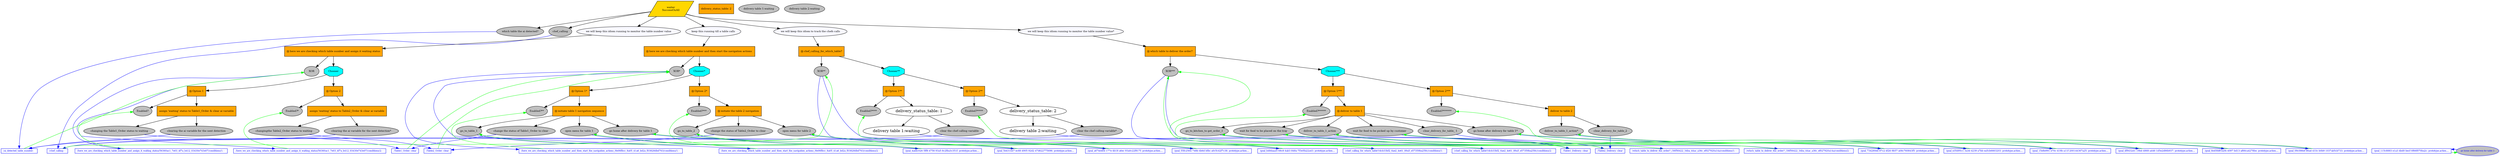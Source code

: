 digraph pastafarianism {
ordering=out;
graph [fontname="times-roman"];
node [fontname="times-roman"];
edge [fontname="times-roman"];
waiter [fillcolor=gold, fontcolor=black, fontsize=9, label="waiter\nSuccessOnAll", shape=parallelogram, style=filled];
"which table the ai detected?" [fillcolor=gray, fontcolor=black, fontsize=9, label="which table the ai detected?", shape=ellipse, style=filled];
waiter -> "which table the ai detected?";
chef_calling [fillcolor=gray, fontcolor=black, fontsize=9, label=chef_calling, shape=ellipse, style=filled];
waiter -> chef_calling;
"we will keep this idiom running to monitor the table number value" [fillcolor=ghostwhite, fontcolor=black, fontsize=9, label="we will keep this idiom running to monitor the table number value", shape=ellipse, style=filled];
waiter -> "we will keep this idiom running to monitor the table number value";
"here we are checking which table number and assign it waiting status" [fillcolor=orange, fontcolor=black, fontsize=9, label="Ⓜ here we are checking which table number and assign it waiting status", shape=box, style=filled];
"we will keep this idiom running to monitor the table number value" -> "here we are checking which table number and assign it waiting status";
XOR [fillcolor=gray, fontcolor=black, fontsize=9, label=XOR, shape=ellipse, style=filled];
"here we are checking which table number and assign it waiting status" -> XOR;
Chooser [fillcolor=cyan, fontcolor=black, fontsize=9, label=Chooser, shape=octagon, style=filled];
"here we are checking which table number and assign it waiting status" -> Chooser;
"Option 1" [fillcolor=orange, fontcolor=black, fontsize=9, label="Ⓜ Option 1", shape=box, style=filled];
Chooser -> "Option 1";
"Enabled?" [fillcolor=gray, fontcolor=black, fontsize=9, label="Enabled?", shape=ellipse, style=filled];
"Option 1" -> "Enabled?";
"assign 'waiting' status to Table1_Order & clear ai variable" [fillcolor=orange, fontcolor=black, fontsize=9, label="assign 'waiting' status to Table1_Order & clear ai variable", shape=box, style=filled];
"Option 1" -> "assign 'waiting' status to Table1_Order & clear ai variable";
"changing the Table1_Order status to waiting" [fillcolor=gray, fontcolor=black, fontsize=9, label="changing the Table1_Order status to waiting", shape=ellipse, style=filled];
"assign 'waiting' status to Table1_Order & clear ai variable" -> "changing the Table1_Order status to waiting";
"clearing the ai variable for the next detection" [fillcolor=gray, fontcolor=black, fontsize=9, label="clearing the ai variable for the next detection", shape=ellipse, style=filled];
"assign 'waiting' status to Table1_Order & clear ai variable" -> "clearing the ai variable for the next detection";
"Option 2" [fillcolor=orange, fontcolor=black, fontsize=9, label="Ⓜ Option 2", shape=box, style=filled];
Chooser -> "Option 2";
"Enabled?*" [fillcolor=gray, fontcolor=black, fontsize=9, label="Enabled?*", shape=ellipse, style=filled];
"Option 2" -> "Enabled?*";
"assign 'waiting' status to Table2_Order & clear ai variable" [fillcolor=orange, fontcolor=black, fontsize=9, label="assign 'waiting' status to Table2_Order & clear ai variable", shape=box, style=filled];
"Option 2" -> "assign 'waiting' status to Table2_Order & clear ai variable";
"changingthe Table2_Order status to waiting" [fillcolor=gray, fontcolor=black, fontsize=9, label="changingthe Table2_Order status to waiting", shape=ellipse, style=filled];
"assign 'waiting' status to Table2_Order & clear ai variable" -> "changingthe Table2_Order status to waiting";
"clearing the ai variable for the next detection*" [fillcolor=gray, fontcolor=black, fontsize=9, label="clearing the ai variable for the next detection*", shape=ellipse, style=filled];
"assign 'waiting' status to Table2_Order & clear ai variable" -> "clearing the ai variable for the next detection*";
"keep this running till a table calls" [fillcolor=ghostwhite, fontcolor=black, fontsize=9, label="keep this running till a table calls", shape=ellipse, style=filled];
waiter -> "keep this running till a table calls";
"here we are checking which table number and then start the navigation actions " [fillcolor=orange, fontcolor=black, fontsize=9, label="Ⓜ here we are checking which table number and then start the navigation actions ", shape=box, style=filled];
"keep this running till a table calls" -> "here we are checking which table number and then start the navigation actions ";
"XOR*" [fillcolor=gray, fontcolor=black, fontsize=9, label="XOR*", shape=ellipse, style=filled];
"here we are checking which table number and then start the navigation actions " -> "XOR*";
"Chooser*" [fillcolor=cyan, fontcolor=black, fontsize=9, label="Chooser*", shape=octagon, style=filled];
"here we are checking which table number and then start the navigation actions " -> "Chooser*";
"Option 1*" [fillcolor=orange, fontcolor=black, fontsize=9, label="Ⓜ Option 1*", shape=box, style=filled];
"Chooser*" -> "Option 1*";
"Enabled?**" [fillcolor=gray, fontcolor=black, fontsize=9, label="Enabled?**", shape=ellipse, style=filled];
"Option 1*" -> "Enabled?**";
"initiate table 1 navigation sequence" [fillcolor=orange, fontcolor=black, fontsize=9, label="Ⓜ initiate table 1 navigation sequence", shape=box, style=filled];
"Option 1*" -> "initiate table 1 navigation sequence";
go_to_table_1 [fillcolor=gray, fontcolor=black, fontsize=9, label=go_to_table_1, shape=ellipse, style=filled];
"initiate table 1 navigation sequence" -> go_to_table_1;
"change the status of Table1_Order to clear" [fillcolor=gray, fontcolor=black, fontsize=9, label="change the status of Table1_Order to clear", shape=ellipse, style=filled];
"initiate table 1 navigation sequence" -> "change the status of Table1_Order to clear";
"open menu for table 1" [fillcolor=gray, fontcolor=black, fontsize=9, label="open menu for table 1", shape=ellipse, style=filled];
"initiate table 1 navigation sequence" -> "open menu for table 1";
"go home after delivery for table 1" [fillcolor=gray, fontcolor=black, fontsize=9, label="go home after delivery for table 1", shape=ellipse, style=filled];
"initiate table 1 navigation sequence" -> "go home after delivery for table 1";
"Option 2*" [fillcolor=orange, fontcolor=black, fontsize=9, label="Ⓜ Option 2*", shape=box, style=filled];
"Chooser*" -> "Option 2*";
"Enabled?***" [fillcolor=gray, fontcolor=black, fontsize=9, label="Enabled?***", shape=ellipse, style=filled];
"Option 2*" -> "Enabled?***";
"initiate the table 2 navigation" [fillcolor=orange, fontcolor=black, fontsize=9, label="Ⓜ initiate the table 2 navigation", shape=box, style=filled];
"Option 2*" -> "initiate the table 2 navigation";
go_to_table_2 [fillcolor=gray, fontcolor=black, fontsize=9, label=go_to_table_2, shape=ellipse, style=filled];
"initiate the table 2 navigation" -> go_to_table_2;
"change the status of Table2_Order to clear" [fillcolor=gray, fontcolor=black, fontsize=9, label="change the status of Table2_Order to clear", shape=ellipse, style=filled];
"initiate the table 2 navigation" -> "change the status of Table2_Order to clear";
"open menu for table 2" [fillcolor=gray, fontcolor=black, fontsize=9, label="open menu for table 2", shape=ellipse, style=filled];
"initiate the table 2 navigation" -> "open menu for table 2";
"we will keep this idiom to track the chefs calls" [fillcolor=ghostwhite, fontcolor=black, fontsize=9, label="we will keep this idiom to track the chefs calls", shape=ellipse, style=filled];
waiter -> "we will keep this idiom to track the chefs calls";
"chef_calling_for_which_table?" [fillcolor=orange, fontcolor=black, fontsize=9, label="Ⓜ chef_calling_for_which_table?", shape=box, style=filled];
"we will keep this idiom to track the chefs calls" -> "chef_calling_for_which_table?";
"XOR**" [fillcolor=gray, fontcolor=black, fontsize=9, label="XOR**", shape=ellipse, style=filled];
"chef_calling_for_which_table?" -> "XOR**";
"Chooser**" [fillcolor=cyan, fontcolor=black, fontsize=9, label="Chooser**", shape=octagon, style=filled];
"chef_calling_for_which_table?" -> "Chooser**";
"Option 1**" [fillcolor=orange, fontcolor=black, fontsize=9, label="Ⓜ Option 1**", shape=box, style=filled];
"Chooser**" -> "Option 1**";
"Enabled?****" [fillcolor=gray, fontcolor=black, fontsize=9, label="Enabled?****", shape=ellipse, style=filled];
"Option 1**" -> "Enabled?****";
delivery_status_table [fillcolor=orange, fontcolor=black, fontsize=9, label="delivery_status_table: 1", shape=box, style=filled];
"Option 1**" -> "delivery_status_table: 1";
"delivery table 1" [fillcolor=gray, fontcolor=black, fontsize=9, label="delivery table 1:waiting", shape=ellipse, style=filled];
"delivery_status_table: 1" -> "delivery table 1:waiting";
"clear the chef calling variable" [fillcolor=gray, fontcolor=black, fontsize=9, label="clear the chef calling variable", shape=ellipse, style=filled];
"delivery_status_table: 1" -> "clear the chef calling variable";
"Option 2**" [fillcolor=orange, fontcolor=black, fontsize=9, label="Ⓜ Option 2**", shape=box, style=filled];
"Chooser**" -> "Option 2**";
"Enabled?*****" [fillcolor=gray, fontcolor=black, fontsize=9, label="Enabled?*****", shape=ellipse, style=filled];
"Option 2**" -> "Enabled?*****";
delivery_status_table [fillcolor=orange, fontcolor=black, fontsize=9, label="delivery_status_table: 2", shape=box, style=filled];
"Option 2**" -> "delivery_status_table: 2";
"delivery table 2" [fillcolor=gray, fontcolor=black, fontsize=9, label="delivery table 2:waiting", shape=ellipse, style=filled];
"delivery_status_table: 2" -> "delivery table 2:waiting";
"clear the chef calling variable*" [fillcolor=gray, fontcolor=black, fontsize=9, label="clear the chef calling variable*", shape=ellipse, style=filled];
"delivery_status_table: 2" -> "clear the chef calling variable*";
"we will keep this idiom running to monitor the table number value*" [fillcolor=ghostwhite, fontcolor=black, fontsize=9, label="we will keep this idiom running to monitor the table number value*", shape=ellipse, style=filled];
waiter -> "we will keep this idiom running to monitor the table number value*";
"which table to deliver the order? " [fillcolor=orange, fontcolor=black, fontsize=9, label="Ⓜ which table to deliver the order? ", shape=box, style=filled];
"we will keep this idiom running to monitor the table number value*" -> "which table to deliver the order? ";
"XOR***" [fillcolor=gray, fontcolor=black, fontsize=9, label="XOR***", shape=ellipse, style=filled];
"which table to deliver the order? " -> "XOR***";
"Chooser***" [fillcolor=cyan, fontcolor=black, fontsize=9, label="Chooser***", shape=octagon, style=filled];
"which table to deliver the order? " -> "Chooser***";
"Option 1***" [fillcolor=orange, fontcolor=black, fontsize=9, label="Ⓜ Option 1***", shape=box, style=filled];
"Chooser***" -> "Option 1***";
"Enabled?******" [fillcolor=gray, fontcolor=black, fontsize=9, label="Enabled?******", shape=ellipse, style=filled];
"Option 1***" -> "Enabled?******";
"deliver to table 1" [fillcolor=orange, fontcolor=black, fontsize=9, label="Ⓜ deliver to table 1", shape=box, style=filled];
"Option 1***" -> "deliver to table 1";
"go_to_kitchen_to get_order_1" [fillcolor=gray, fontcolor=black, fontsize=9, label="go_to_kitchen_to get_order_1", shape=ellipse, style=filled];
"deliver to table 1" -> "go_to_kitchen_to get_order_1";
"wait for food to be placed on the tray" [fillcolor=gray, fontcolor=black, fontsize=9, label="wait for food to be placed on the tray", shape=ellipse, style=filled];
"deliver to table 1" -> "wait for food to be placed on the tray";
deliver_to_table_1_action [fillcolor=gray, fontcolor=black, fontsize=9, label=deliver_to_table_1_action, shape=ellipse, style=filled];
"deliver to table 1" -> deliver_to_table_1_action;
"wait for food to be picked up by customer" [fillcolor=gray, fontcolor=black, fontsize=9, label="wait for food to be picked up by customer", shape=ellipse, style=filled];
"deliver to table 1" -> "wait for food to be picked up by customer";
"clear_delivery_for_table_ 1" [fillcolor=gray, fontcolor=black, fontsize=9, label="clear_delivery_for_table_ 1", shape=ellipse, style=filled];
"deliver to table 1" -> "clear_delivery_for_table_ 1";
"go home after delivery for table 1*" [fillcolor=gray, fontcolor=black, fontsize=9, label="go home after delivery for table 1*", shape=ellipse, style=filled];
"deliver to table 1" -> "go home after delivery for table 1*";
"Option 2***" [fillcolor=orange, fontcolor=black, fontsize=9, label="Ⓜ Option 2***", shape=box, style=filled];
"Chooser***" -> "Option 2***";
"Enabled?*******" [fillcolor=gray, fontcolor=black, fontsize=9, label="Enabled?*******", shape=ellipse, style=filled];
"Option 2***" -> "Enabled?*******";
"deliver to table 2" [fillcolor=orange, fontcolor=black, fontsize=9, label="deliver to table 2", shape=box, style=filled];
"Option 2***" -> "deliver to table 2";
"deliver_to_table_1_action*" [fillcolor=gray, fontcolor=black, fontsize=9, label="deliver_to_table_1_action*", shape=ellipse, style=filled];
"deliver to table 2" -> "deliver_to_table_1_action*";
clear_delivery_for_table_2 [fillcolor=gray, fontcolor=black, fontsize=9, label=clear_delivery_for_table_2, shape=ellipse, style=filled];
"deliver to table 2" -> clear_delivery_for_table_2;
"/goal_115c8883-e1a3-4bd0-becf-0f66f070ba2c" -> "go home after delivery for table 2"  [color=green, constraint=False, weight=0];
"go home after delivery for table 2" -> "/goal_115c8883-e1a3-4bd0-becf-0f66f070ba2c"  [color=blue, constraint=False, weight=0];
"/Table2_Delivery" -> "XOR***"  [color=green, constraint=False, weight=0];
clear_delivery_for_table_2 -> "/Table2_Delivery"  [color=blue, constraint=False, weight=0];
"delivery table 2:waiting" -> "/Table2_Delivery"  [color=blue, constraint=False, weight=0];
"/goal_a674e484-177e-4b18-a6ec-93a0c22f817f" -> "go home after delivery for table 1"  [color=green, constraint=False, weight=0];
"go home after delivery for table 1" -> "/goal_a674e484-177e-4b18-a6ec-93a0c22f817f"  [color=blue, constraint=False, weight=0];
"/chef_calling_for_which_table?/dcb33bf2_6ae2_4e61_89a5_e57359ba258c/conditions/1" -> "Enabled?****"  [color=green, constraint=False, weight=0];
"XOR**" -> "/chef_calling_for_which_table?/dcb33bf2_6ae2_4e61_89a5_e57359ba258c/conditions/1"  [color=blue, constraint=False, weight=0];
"/which_table_to_deliver_the_order?_/36f56422_34ba_44ac_a36c_ef027920a14a/conditions/1" -> "Enabled?******"  [color=green, constraint=False, weight=0];
"XOR***" -> "/which_table_to_deliver_the_order?_/36f56422_34ba_44ac_a36c_ef027920a14a/conditions/1"  [color=blue, constraint=False, weight=0];
"/goal_df9432d1-19bd-4868-a446-1d5e2d86b937" -> "wait for food to be picked up by customer"  [color=green, constraint=False, weight=0];
"wait for food to be picked up by customer" -> "/goal_df9432d1-19bd-4868-a446-1d5e2d86b937"  [color=blue, constraint=False, weight=0];
"/goal_5e431447-ec68-4905-92d2-47d622775696" -> "open menu for table 1"  [color=green, constraint=False, weight=0];
"open menu for table 1" -> "/goal_5e431447-ec68-4905-92d2-47d622775696"  [color=blue, constraint=False, weight=0];
"/goal_15e8e991-e70c-419b-a11f-200144367a25" -> deliver_to_table_1_action  [color=green, constraint=False, weight=0];
deliver_to_table_1_action -> "/goal_15e8e991-e70c-419b-a11f-200144367a25"  [color=blue, constraint=False, weight=0];
"/ai_detected_table_number" -> XOR  [color=green, constraint=False, weight=0];
"which table the ai detected?" -> "/ai_detected_table_number"  [color=blue, constraint=False, weight=0];
"clearing the ai variable for the next detection*" -> "/ai_detected_table_number"  [color=blue, constraint=False, weight=0];
"clearing the ai variable for the next detection" -> "/ai_detected_table_number"  [color=blue, constraint=False, weight=0];
"/goal_734280ed-87c2-4f26-9b57-a08c760843f5" -> "go_to_kitchen_to get_order_1"  [color=green, constraint=False, weight=0];
"go_to_kitchen_to get_order_1" -> "/goal_734280ed-87c2-4f26-9b57-a08c760843f5"  [color=blue, constraint=False, weight=0];
"/goal_4aedc026-5ff8-4756-93a5-8c2fba3c351f" -> go_to_table_1  [color=green, constraint=False, weight=0];
go_to_table_1 -> "/goal_4aedc026-5ff8-4756-93a5-8c2fba3c351f"  [color=blue, constraint=False, weight=0];
"/chef_calling_for_which_table?/dcb33bf2_6ae2_4e61_89a5_e57359ba258c/conditions/2" -> "Enabled?*****"  [color=green, constraint=False, weight=0];
"XOR**" -> "/chef_calling_for_which_table?/dcb33bf2_6ae2_4e61_89a5_e57359ba258c/conditions/2"  [color=blue, constraint=False, weight=0];
"/Table1_Order" -> "XOR*"  [color=green, constraint=False, weight=0];
"changing the Table1_Order status to waiting" -> "/Table1_Order"  [color=blue, constraint=False, weight=0];
"change the status of Table1_Order to clear" -> "/Table1_Order"  [color=blue, constraint=False, weight=0];
"/here_we_are_checking_which_table_number_and_assign_it_waiting_status/56360ac1_7e03_4f7a_b412_03430e743e07/conditions/1" -> "Enabled?"  [color=green, constraint=False, weight=0];
XOR -> "/here_we_are_checking_which_table_number_and_assign_it_waiting_status/56360ac1_7e03_4f7a_b412_03430e743e07/conditions/1"  [color=blue, constraint=False, weight=0];
"/goal_e35d95c1-3a3d-4239-a7bb-ea5cb6663203" -> "wait for food to be placed on the tray"  [color=green, constraint=False, weight=0];
"wait for food to be placed on the tray" -> "/goal_e35d95c1-3a3d-4239-a7bb-ea5cb6663203"  [color=blue, constraint=False, weight=0];
"/goal_b48daa20-68c8-4ab3-848a-7f3e5fa22a43" -> "open menu for table 2"  [color=green, constraint=False, weight=0];
"open menu for table 2" -> "/goal_b48daa20-68c8-4ab3-848a-7f3e5fa22a43"  [color=blue, constraint=False, weight=0];
"/goal_09c086ef-86ad-433c-b0b9-1037ab5cb733" -> "deliver_to_table_1_action*"  [color=green, constraint=False, weight=0];
"deliver_to_table_1_action*" -> "/goal_09c086ef-86ad-433c-b0b9-1037ab5cb733"  [color=blue, constraint=False, weight=0];
"/goal_8e45fdff-b2f4-4097-bd13-af66ca4278be" -> "go home after delivery for table 1*"  [color=green, constraint=False, weight=0];
"go home after delivery for table 1*" -> "/goal_8e45fdff-b2f4-4097-bd13-af66ca4278be"  [color=blue, constraint=False, weight=0];
"/here_we_are_checking_which_table_number_and_assign_it_waiting_status/56360ac1_7e03_4f7a_b412_03430e743e07/conditions/2" -> "Enabled?*"  [color=green, constraint=False, weight=0];
XOR -> "/here_we_are_checking_which_table_number_and_assign_it_waiting_status/56360ac1_7e03_4f7a_b412_03430e743e07/conditions/2"  [color=blue, constraint=False, weight=0];
"/which_table_to_deliver_the_order?_/36f56422_34ba_44ac_a36c_ef027920a14a/conditions/2" -> "Enabled?*******"  [color=green, constraint=False, weight=0];
"XOR***" -> "/which_table_to_deliver_the_order?_/36f56422_34ba_44ac_a36c_ef027920a14a/conditions/2"  [color=blue, constraint=False, weight=0];
"/here_we_are_checking_which_table_number_and_then_start_the_navigation_actions_/8e06fbcc_8a05_41a6_bd2a_f03828dbd763/conditions/1" -> "Enabled?**"  [color=green, constraint=False, weight=0];
"XOR*" -> "/here_we_are_checking_which_table_number_and_then_start_the_navigation_actions_/8e06fbcc_8a05_41a6_bd2a_f03828dbd763/conditions/1"  [color=blue, constraint=False, weight=0];
"/goal_55fc2564-748b-4b6d-bfbc-a0c5c42f7c38" -> go_to_table_2  [color=green, constraint=False, weight=0];
go_to_table_2 -> "/goal_55fc2564-748b-4b6d-bfbc-a0c5c42f7c38"  [color=blue, constraint=False, weight=0];
"/here_we_are_checking_which_table_number_and_then_start_the_navigation_actions_/8e06fbcc_8a05_41a6_bd2a_f03828dbd763/conditions/2" -> "Enabled?***"  [color=green, constraint=False, weight=0];
"XOR*" -> "/here_we_are_checking_which_table_number_and_then_start_the_navigation_actions_/8e06fbcc_8a05_41a6_bd2a_f03828dbd763/conditions/2"  [color=blue, constraint=False, weight=0];
"/Table2_Order" -> "XOR*"  [color=green, constraint=False, weight=0];
"changingthe Table2_Order status to waiting" -> "/Table2_Order"  [color=blue, constraint=False, weight=0];
"change the status of Table2_Order to clear" -> "/Table2_Order"  [color=blue, constraint=False, weight=0];
"/chef_calling" -> "XOR**"  [color=green, constraint=False, weight=0];
chef_calling -> "/chef_calling"  [color=blue, constraint=False, weight=0];
"clear the chef calling variable" -> "/chef_calling"  [color=blue, constraint=False, weight=0];
"clear the chef calling variable*" -> "/chef_calling"  [color=blue, constraint=False, weight=0];
"/Table1_Delivery" -> "XOR***"  [color=green, constraint=False, weight=0];
"delivery table 1:waiting" -> "/Table1_Delivery"  [color=blue, constraint=False, weight=0];
"clear_delivery_for_table_ 1" -> "/Table1_Delivery"  [color=blue, constraint=False, weight=0];
subgraph Blackboard {
id=Blackboard;
label=Blackboard;
rank=sink;
"go home after delivery for table 2" [color=blue, fillcolor=gray, fontcolor=blue, fontsize=7, label="go home after delivery for table 2", shape=ellipse, style=filled];
"/goal_115c8883-e1a3-4bd0-becf-0f66f070ba2c" [color=blue, fillcolor=white, fixedsize=False, fontcolor=blue, fontsize=8, height=0, label="/goal_115c8883-e1a3-4bd0-becf-0f66f070ba2c: prototype.action....", shape=box, style=filled, width=0];
"/Table2_Delivery" [color=blue, fillcolor=white, fixedsize=False, fontcolor=blue, fontsize=8, height=0, label="/Table2_Delivery: clear", shape=box, style=filled, width=0];
"/goal_a674e484-177e-4b18-a6ec-93a0c22f817f" [color=blue, fillcolor=white, fixedsize=False, fontcolor=blue, fontsize=8, height=0, label="/goal_a674e484-177e-4b18-a6ec-93a0c22f817f: prototype.action....", shape=box, style=filled, width=0];
"/chef_calling_for_which_table?/dcb33bf2_6ae2_4e61_89a5_e57359ba258c/conditions/1" [color=blue, fillcolor=white, fixedsize=False, fontcolor=blue, fontsize=8, height=0, label="/chef_calling_for_which_table?/dcb33bf2_6ae2_4e61_89a5_e57359ba258c/conditions/1: -", shape=box, style=filled, width=0];
"/which_table_to_deliver_the_order?_/36f56422_34ba_44ac_a36c_ef027920a14a/conditions/1" [color=blue, fillcolor=white, fixedsize=False, fontcolor=blue, fontsize=8, height=0, label="/which_table_to_deliver_the_order?_/36f56422_34ba_44ac_a36c_ef027920a14a/conditions/1: -", shape=box, style=filled, width=0];
"/goal_df9432d1-19bd-4868-a446-1d5e2d86b937" [color=blue, fillcolor=white, fixedsize=False, fontcolor=blue, fontsize=8, height=0, label="/goal_df9432d1-19bd-4868-a446-1d5e2d86b937: prototype.action....", shape=box, style=filled, width=0];
"/goal_5e431447-ec68-4905-92d2-47d622775696" [color=blue, fillcolor=white, fixedsize=False, fontcolor=blue, fontsize=8, height=0, label="/goal_5e431447-ec68-4905-92d2-47d622775696: prototype.action....", shape=box, style=filled, width=0];
"/goal_15e8e991-e70c-419b-a11f-200144367a25" [color=blue, fillcolor=white, fixedsize=False, fontcolor=blue, fontsize=8, height=0, label="/goal_15e8e991-e70c-419b-a11f-200144367a25: prototype.action....", shape=box, style=filled, width=0];
"/ai_detected_table_number" [color=blue, fillcolor=white, fixedsize=False, fontcolor=blue, fontsize=8, height=0, label="/ai_detected_table_number:  ", shape=box, style=filled, width=0];
"/goal_734280ed-87c2-4f26-9b57-a08c760843f5" [color=blue, fillcolor=white, fixedsize=False, fontcolor=blue, fontsize=8, height=0, label="/goal_734280ed-87c2-4f26-9b57-a08c760843f5: prototype.action....", shape=box, style=filled, width=0];
"/goal_4aedc026-5ff8-4756-93a5-8c2fba3c351f" [color=blue, fillcolor=white, fixedsize=False, fontcolor=blue, fontsize=8, height=0, label="/goal_4aedc026-5ff8-4756-93a5-8c2fba3c351f: prototype.action....", shape=box, style=filled, width=0];
"/chef_calling_for_which_table?/dcb33bf2_6ae2_4e61_89a5_e57359ba258c/conditions/2" [color=blue, fillcolor=white, fixedsize=False, fontcolor=blue, fontsize=8, height=0, label="/chef_calling_for_which_table?/dcb33bf2_6ae2_4e61_89a5_e57359ba258c/conditions/2: -", shape=box, style=filled, width=0];
"/Table1_Order" [color=blue, fillcolor=white, fixedsize=False, fontcolor=blue, fontsize=8, height=0, label="/Table1_Order: clear", shape=box, style=filled, width=0];
"/here_we_are_checking_which_table_number_and_assign_it_waiting_status/56360ac1_7e03_4f7a_b412_03430e743e07/conditions/1" [color=blue, fillcolor=white, fixedsize=False, fontcolor=blue, fontsize=8, height=0, label="/here_we_are_checking_which_table_number_and_assign_it_waiting_status/56360ac1_7e03_4f7a_b412_03430e743e07/conditions/1: -", shape=box, style=filled, width=0];
"/goal_e35d95c1-3a3d-4239-a7bb-ea5cb6663203" [color=blue, fillcolor=white, fixedsize=False, fontcolor=blue, fontsize=8, height=0, label="/goal_e35d95c1-3a3d-4239-a7bb-ea5cb6663203: prototype.action....", shape=box, style=filled, width=0];
"/goal_b48daa20-68c8-4ab3-848a-7f3e5fa22a43" [color=blue, fillcolor=white, fixedsize=False, fontcolor=blue, fontsize=8, height=0, label="/goal_b48daa20-68c8-4ab3-848a-7f3e5fa22a43: prototype.action....", shape=box, style=filled, width=0];
"/goal_09c086ef-86ad-433c-b0b9-1037ab5cb733" [color=blue, fillcolor=white, fixedsize=False, fontcolor=blue, fontsize=8, height=0, label="/goal_09c086ef-86ad-433c-b0b9-1037ab5cb733: prototype.action....", shape=box, style=filled, width=0];
"/goal_8e45fdff-b2f4-4097-bd13-af66ca4278be" [color=blue, fillcolor=white, fixedsize=False, fontcolor=blue, fontsize=8, height=0, label="/goal_8e45fdff-b2f4-4097-bd13-af66ca4278be: prototype.action....", shape=box, style=filled, width=0];
"/here_we_are_checking_which_table_number_and_assign_it_waiting_status/56360ac1_7e03_4f7a_b412_03430e743e07/conditions/2" [color=blue, fillcolor=white, fixedsize=False, fontcolor=blue, fontsize=8, height=0, label="/here_we_are_checking_which_table_number_and_assign_it_waiting_status/56360ac1_7e03_4f7a_b412_03430e743e07/conditions/2: -", shape=box, style=filled, width=0];
"/which_table_to_deliver_the_order?_/36f56422_34ba_44ac_a36c_ef027920a14a/conditions/2" [color=blue, fillcolor=white, fixedsize=False, fontcolor=blue, fontsize=8, height=0, label="/which_table_to_deliver_the_order?_/36f56422_34ba_44ac_a36c_ef027920a14a/conditions/2: -", shape=box, style=filled, width=0];
"/here_we_are_checking_which_table_number_and_then_start_the_navigation_actions_/8e06fbcc_8a05_41a6_bd2a_f03828dbd763/conditions/1" [color=blue, fillcolor=white, fixedsize=False, fontcolor=blue, fontsize=8, height=0, label="/here_we_are_checking_which_table_number_and_then_start_the_navigation_actions_/8e06fbcc_8a05_41a6_bd2a_f03828dbd763/conditions/1: -", shape=box, style=filled, width=0];
"/goal_55fc2564-748b-4b6d-bfbc-a0c5c42f7c38" [color=blue, fillcolor=white, fixedsize=False, fontcolor=blue, fontsize=8, height=0, label="/goal_55fc2564-748b-4b6d-bfbc-a0c5c42f7c38: prototype.action....", shape=box, style=filled, width=0];
"/here_we_are_checking_which_table_number_and_then_start_the_navigation_actions_/8e06fbcc_8a05_41a6_bd2a_f03828dbd763/conditions/2" [color=blue, fillcolor=white, fixedsize=False, fontcolor=blue, fontsize=8, height=0, label="/here_we_are_checking_which_table_number_and_then_start_the_navigation_actions_/8e06fbcc_8a05_41a6_bd2a_f03828dbd763/conditions/2: -", shape=box, style=filled, width=0];
"/Table2_Order" [color=blue, fillcolor=white, fixedsize=False, fontcolor=blue, fontsize=8, height=0, label="/Table2_Order: clear", shape=box, style=filled, width=0];
"/chef_calling" [color=blue, fillcolor=white, fixedsize=False, fontcolor=blue, fontsize=8, height=0, label="/chef_calling: -", shape=box, style=filled, width=0];
"/Table1_Delivery" [color=blue, fillcolor=white, fixedsize=False, fontcolor=blue, fontsize=8, height=0, label="/Table1_Delivery: clear", shape=box, style=filled, width=0];
}

}

